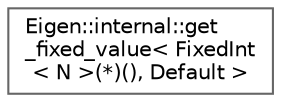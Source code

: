 digraph "Graphical Class Hierarchy"
{
 // LATEX_PDF_SIZE
  bgcolor="transparent";
  edge [fontname=Helvetica,fontsize=10,labelfontname=Helvetica,labelfontsize=10];
  node [fontname=Helvetica,fontsize=10,shape=box,height=0.2,width=0.4];
  rankdir="LR";
  Node0 [id="Node000000",label="Eigen::internal::get\l_fixed_value\< FixedInt\l\< N \>(*)(), Default \>",height=0.2,width=0.4,color="grey40", fillcolor="white", style="filled",URL="$structEigen_1_1internal_1_1get__fixed__value_3_01FixedInt_3_01N_01_4_07_5_08_07_08_00_01Default_01_4.html",tooltip=" "];
}
